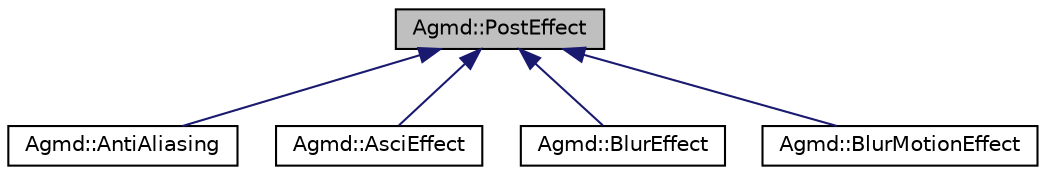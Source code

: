 digraph "Agmd::PostEffect"
{
  edge [fontname="Helvetica",fontsize="10",labelfontname="Helvetica",labelfontsize="10"];
  node [fontname="Helvetica",fontsize="10",shape=record];
  Node1 [label="Agmd::PostEffect",height=0.2,width=0.4,color="black", fillcolor="grey75", style="filled" fontcolor="black"];
  Node1 -> Node2 [dir="back",color="midnightblue",fontsize="10",style="solid",fontname="Helvetica"];
  Node2 [label="Agmd::AntiAliasing",height=0.2,width=0.4,color="black", fillcolor="white", style="filled",URL="$class_agmd_1_1_anti_aliasing.html"];
  Node1 -> Node3 [dir="back",color="midnightblue",fontsize="10",style="solid",fontname="Helvetica"];
  Node3 [label="Agmd::AsciEffect",height=0.2,width=0.4,color="black", fillcolor="white", style="filled",URL="$class_agmd_1_1_asci_effect.html"];
  Node1 -> Node4 [dir="back",color="midnightblue",fontsize="10",style="solid",fontname="Helvetica"];
  Node4 [label="Agmd::BlurEffect",height=0.2,width=0.4,color="black", fillcolor="white", style="filled",URL="$class_agmd_1_1_blur_effect.html"];
  Node1 -> Node5 [dir="back",color="midnightblue",fontsize="10",style="solid",fontname="Helvetica"];
  Node5 [label="Agmd::BlurMotionEffect",height=0.2,width=0.4,color="black", fillcolor="white", style="filled",URL="$class_agmd_1_1_blur_motion_effect.html"];
}
